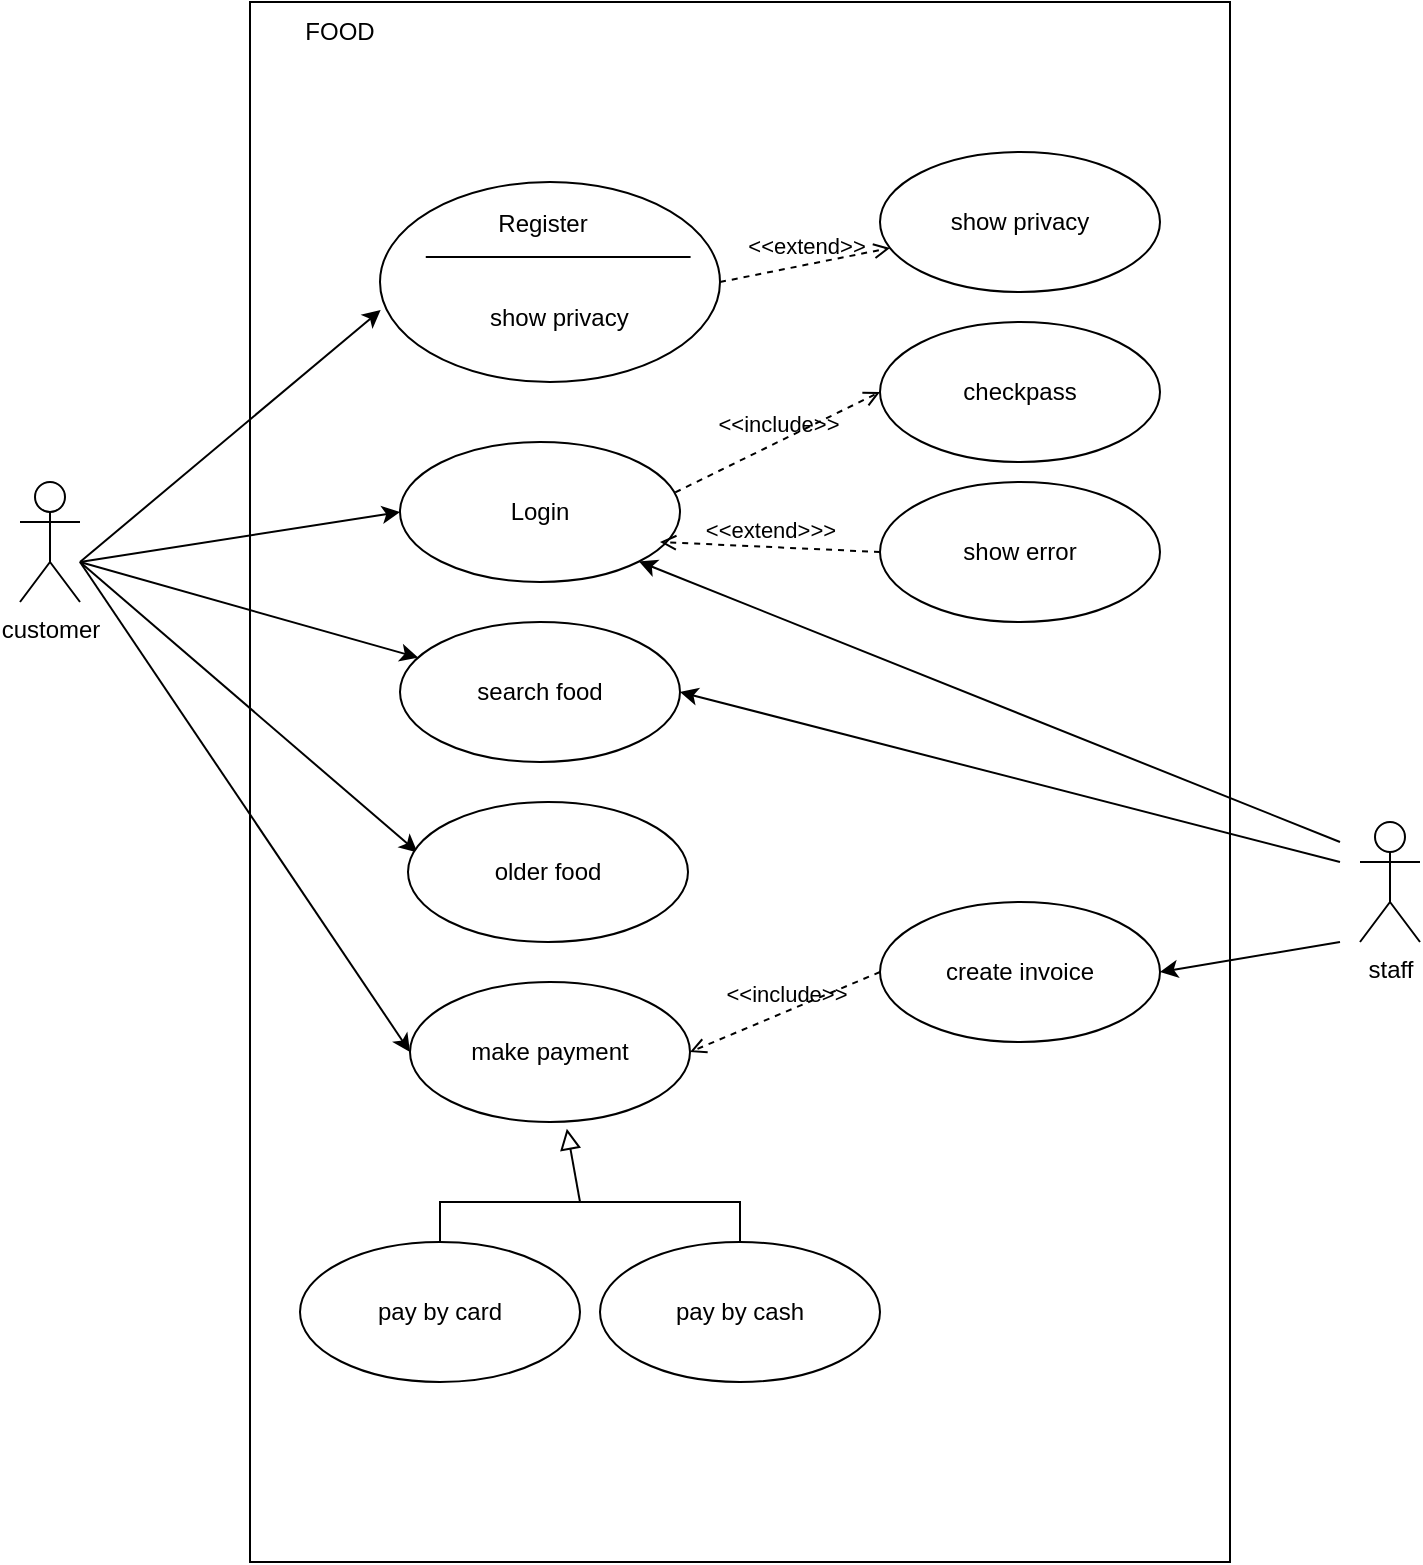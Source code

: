 <mxfile version="21.6.8" type="device">
  <diagram id="s2OB-DU0JTnL9yOqkVyo" name="Page-1">
    <mxGraphModel dx="760" dy="1849" grid="1" gridSize="10" guides="1" tooltips="1" connect="1" arrows="1" fold="1" page="1" pageScale="1" pageWidth="850" pageHeight="1100" math="0" shadow="0">
      <root>
        <mxCell id="0" />
        <mxCell id="1" parent="0" />
        <mxCell id="QtlVg9iiQ1AFf2BtgCd_-3" value="customer" style="shape=umlActor;verticalLabelPosition=bottom;verticalAlign=top;html=1;" parent="1" vertex="1">
          <mxGeometry x="90" y="-670" width="30" height="60" as="geometry" />
        </mxCell>
        <mxCell id="QtlVg9iiQ1AFf2BtgCd_-4" value="staff" style="shape=umlActor;verticalLabelPosition=bottom;verticalAlign=top;html=1;" parent="1" vertex="1">
          <mxGeometry x="760" y="-500" width="30" height="60" as="geometry" />
        </mxCell>
        <mxCell id="QtlVg9iiQ1AFf2BtgCd_-27" value="" style="verticalLabelPosition=bottom;verticalAlign=top;html=1;shape=mxgraph.basic.rect;fillColor2=none;strokeWidth=1;size=20;indent=5;" parent="1" vertex="1">
          <mxGeometry x="205" y="-910" width="490" height="780" as="geometry" />
        </mxCell>
        <mxCell id="QtlVg9iiQ1AFf2BtgCd_-28" value="" style="shape=ellipse;container=1;horizontal=1;horizontalStack=0;resizeParent=1;resizeParentMax=0;resizeLast=0;html=1;dashed=0;collapsible=0;" parent="1" vertex="1">
          <mxGeometry x="270" y="-820" width="170" height="100" as="geometry" />
        </mxCell>
        <mxCell id="QtlVg9iiQ1AFf2BtgCd_-29" value="Register" style="html=1;strokeColor=none;fillColor=none;align=center;verticalAlign=middle;rotatable=0;whiteSpace=wrap;" parent="QtlVg9iiQ1AFf2BtgCd_-28" vertex="1">
          <mxGeometry x="8.173" y="8.33" width="147.115" height="25" as="geometry" />
        </mxCell>
        <mxCell id="QtlVg9iiQ1AFf2BtgCd_-30" value="" style="line;strokeWidth=1;fillColor=none;rotatable=0;labelPosition=right;points=[];portConstraint=eastwest;dashed=0;resizeWidth=1;" parent="QtlVg9iiQ1AFf2BtgCd_-28" vertex="1">
          <mxGeometry x="22.885" y="33.33" width="132.404" height="8.333" as="geometry" />
        </mxCell>
        <mxCell id="QtlVg9iiQ1AFf2BtgCd_-33" value="Login" style="ellipse;whiteSpace=wrap;html=1;" parent="1" vertex="1">
          <mxGeometry x="280" y="-690" width="140" height="70" as="geometry" />
        </mxCell>
        <mxCell id="QtlVg9iiQ1AFf2BtgCd_-35" value="search food" style="ellipse;whiteSpace=wrap;html=1;" parent="1" vertex="1">
          <mxGeometry x="280" y="-600" width="140" height="70" as="geometry" />
        </mxCell>
        <mxCell id="QtlVg9iiQ1AFf2BtgCd_-37" value="make payment" style="ellipse;whiteSpace=wrap;html=1;" parent="1" vertex="1">
          <mxGeometry x="285" y="-420" width="140" height="70" as="geometry" />
        </mxCell>
        <mxCell id="QtlVg9iiQ1AFf2BtgCd_-39" value="checkpass" style="ellipse;whiteSpace=wrap;html=1;" parent="1" vertex="1">
          <mxGeometry x="520" y="-750" width="140" height="70" as="geometry" />
        </mxCell>
        <mxCell id="QtlVg9iiQ1AFf2BtgCd_-40" value="show error" style="ellipse;whiteSpace=wrap;html=1;" parent="1" vertex="1">
          <mxGeometry x="520" y="-670" width="140" height="70" as="geometry" />
        </mxCell>
        <mxCell id="QtlVg9iiQ1AFf2BtgCd_-45" value="pay by cash" style="ellipse;whiteSpace=wrap;html=1;" parent="1" vertex="1">
          <mxGeometry x="380" y="-290" width="140" height="70" as="geometry" />
        </mxCell>
        <mxCell id="QtlVg9iiQ1AFf2BtgCd_-46" value="pay by card" style="ellipse;whiteSpace=wrap;html=1;" parent="1" vertex="1">
          <mxGeometry x="230" y="-290" width="140" height="70" as="geometry" />
        </mxCell>
        <mxCell id="QtlVg9iiQ1AFf2BtgCd_-47" value="show privacy" style="ellipse;whiteSpace=wrap;html=1;" parent="1" vertex="1">
          <mxGeometry x="520" y="-835" width="140" height="70" as="geometry" />
        </mxCell>
        <mxCell id="QtlVg9iiQ1AFf2BtgCd_-32" value="show privacy" style="text;html=1;align=left;verticalAlign=middle;rotatable=0;spacingLeft=25;fillColor=none;strokeColor=none;whiteSpace=wrap;" parent="1" vertex="1">
          <mxGeometry x="298" y="-765" width="112" height="25" as="geometry" />
        </mxCell>
        <mxCell id="QtlVg9iiQ1AFf2BtgCd_-57" value="&amp;lt;&amp;lt;extend&amp;gt;&amp;gt;&amp;gt;" style="endArrow=open;html=1;rounded=0;align=center;verticalAlign=bottom;dashed=1;endFill=0;labelBackgroundColor=none;exitX=0;exitY=0.5;exitDx=0;exitDy=0;" parent="1" source="QtlVg9iiQ1AFf2BtgCd_-40" edge="1">
          <mxGeometry relative="1" as="geometry">
            <mxPoint x="270" y="-570" as="sourcePoint" />
            <mxPoint x="410" y="-640" as="targetPoint" />
            <Array as="points" />
          </mxGeometry>
        </mxCell>
        <mxCell id="QtlVg9iiQ1AFf2BtgCd_-59" value="&amp;lt;&amp;lt;extend&amp;gt;&amp;gt;" style="endArrow=open;html=1;rounded=0;align=center;verticalAlign=bottom;dashed=1;endFill=0;labelBackgroundColor=none;exitX=1;exitY=0.5;exitDx=0;exitDy=0;" parent="1" source="QtlVg9iiQ1AFf2BtgCd_-28" target="QtlVg9iiQ1AFf2BtgCd_-47" edge="1">
          <mxGeometry relative="1" as="geometry">
            <mxPoint x="270" y="-570" as="sourcePoint" />
            <mxPoint x="430" y="-570" as="targetPoint" />
          </mxGeometry>
        </mxCell>
        <mxCell id="QtlVg9iiQ1AFf2BtgCd_-60" value="" style="resizable=0;html=1;align=center;verticalAlign=top;labelBackgroundColor=none;" parent="QtlVg9iiQ1AFf2BtgCd_-59" connectable="0" vertex="1">
          <mxGeometry relative="1" as="geometry" />
        </mxCell>
        <mxCell id="QtlVg9iiQ1AFf2BtgCd_-65" value="" style="endArrow=classic;html=1;rounded=0;endFill=1;" parent="1" target="QtlVg9iiQ1AFf2BtgCd_-35" edge="1">
          <mxGeometry width="50" height="50" relative="1" as="geometry">
            <mxPoint x="120" y="-630" as="sourcePoint" />
            <mxPoint x="160" y="-550" as="targetPoint" />
          </mxGeometry>
        </mxCell>
        <mxCell id="QtlVg9iiQ1AFf2BtgCd_-66" value="" style="endArrow=classic;html=1;rounded=0;entryX=0.002;entryY=0.64;entryDx=0;entryDy=0;entryPerimeter=0;startArrow=none;startFill=0;endFill=1;" parent="1" target="QtlVg9iiQ1AFf2BtgCd_-28" edge="1">
          <mxGeometry width="50" height="50" relative="1" as="geometry">
            <mxPoint x="120" y="-630" as="sourcePoint" />
            <mxPoint x="380" y="-800" as="targetPoint" />
          </mxGeometry>
        </mxCell>
        <mxCell id="QtlVg9iiQ1AFf2BtgCd_-68" value="" style="endArrow=classic;html=1;rounded=0;entryX=0.034;entryY=0.36;entryDx=0;entryDy=0;entryPerimeter=0;endFill=1;" parent="1" target="QtlVg9iiQ1AFf2BtgCd_-36" edge="1">
          <mxGeometry width="50" height="50" relative="1" as="geometry">
            <mxPoint x="120" y="-630" as="sourcePoint" />
            <mxPoint x="380" y="-500" as="targetPoint" />
          </mxGeometry>
        </mxCell>
        <mxCell id="QtlVg9iiQ1AFf2BtgCd_-69" value="" style="endArrow=classic;html=1;rounded=0;entryX=0;entryY=0.5;entryDx=0;entryDy=0;endFill=1;" parent="1" target="QtlVg9iiQ1AFf2BtgCd_-33" edge="1">
          <mxGeometry width="50" height="50" relative="1" as="geometry">
            <mxPoint x="120" y="-630" as="sourcePoint" />
            <mxPoint x="200" y="-665" as="targetPoint" />
          </mxGeometry>
        </mxCell>
        <mxCell id="QtlVg9iiQ1AFf2BtgCd_-70" value="" style="endArrow=none;html=1;rounded=0;exitX=0;exitY=0.5;exitDx=0;exitDy=0;endFill=0;startArrow=classic;startFill=1;" parent="1" source="QtlVg9iiQ1AFf2BtgCd_-37" edge="1">
          <mxGeometry width="50" height="50" relative="1" as="geometry">
            <mxPoint x="110" y="-480" as="sourcePoint" />
            <mxPoint x="120" y="-630" as="targetPoint" />
          </mxGeometry>
        </mxCell>
        <mxCell id="QtlVg9iiQ1AFf2BtgCd_-36" value="older food" style="ellipse;whiteSpace=wrap;html=1;" parent="1" vertex="1">
          <mxGeometry x="284" y="-510" width="140" height="70" as="geometry" />
        </mxCell>
        <mxCell id="QtlVg9iiQ1AFf2BtgCd_-81" value="&amp;lt;&amp;lt;include&amp;gt;&amp;gt;" style="html=1;verticalAlign=bottom;labelBackgroundColor=none;endArrow=open;endFill=0;dashed=1;rounded=0;exitX=0.983;exitY=0.36;exitDx=0;exitDy=0;exitPerimeter=0;entryX=0;entryY=0.5;entryDx=0;entryDy=0;" parent="1" source="QtlVg9iiQ1AFf2BtgCd_-33" target="QtlVg9iiQ1AFf2BtgCd_-39" edge="1">
          <mxGeometry width="160" relative="1" as="geometry">
            <mxPoint x="320" y="-690" as="sourcePoint" />
            <mxPoint x="480" y="-690" as="targetPoint" />
          </mxGeometry>
        </mxCell>
        <mxCell id="QtlVg9iiQ1AFf2BtgCd_-82" value="FOOD" style="text;html=1;strokeColor=none;fillColor=none;align=center;verticalAlign=middle;whiteSpace=wrap;rounded=0;" parent="1" vertex="1">
          <mxGeometry x="220" y="-910" width="60" height="30" as="geometry" />
        </mxCell>
        <mxCell id="QtlVg9iiQ1AFf2BtgCd_-97" value="" style="endArrow=block;html=1;rounded=0;align=center;verticalAlign=bottom;endFill=0;labelBackgroundColor=none;endSize=8;entryX=0.56;entryY=1.048;entryDx=0;entryDy=0;entryPerimeter=0;" parent="1" target="QtlVg9iiQ1AFf2BtgCd_-37" edge="1">
          <mxGeometry relative="1" as="geometry">
            <mxPoint x="370" y="-310" as="sourcePoint" />
            <mxPoint x="440" y="-290" as="targetPoint" />
          </mxGeometry>
        </mxCell>
        <mxCell id="QtlVg9iiQ1AFf2BtgCd_-98" value="" style="resizable=0;html=1;align=center;verticalAlign=top;labelBackgroundColor=none;" parent="QtlVg9iiQ1AFf2BtgCd_-97" connectable="0" vertex="1">
          <mxGeometry relative="1" as="geometry" />
        </mxCell>
        <mxCell id="QtlVg9iiQ1AFf2BtgCd_-100" value="" style="endArrow=none;html=1;rounded=0;exitX=0.5;exitY=0;exitDx=0;exitDy=0;" parent="1" source="QtlVg9iiQ1AFf2BtgCd_-46" target="QtlVg9iiQ1AFf2BtgCd_-45" edge="1">
          <mxGeometry width="50" height="50" relative="1" as="geometry">
            <mxPoint x="340" y="-260" as="sourcePoint" />
            <mxPoint x="390" y="-310" as="targetPoint" />
            <Array as="points">
              <mxPoint x="300" y="-310" />
              <mxPoint x="360" y="-310" />
              <mxPoint x="450" y="-310" />
            </Array>
          </mxGeometry>
        </mxCell>
        <mxCell id="7bDqSxZfphr__RT4-ZCE-4" value="" style="endArrow=classic;html=1;rounded=0;entryX=1;entryY=0.5;entryDx=0;entryDy=0;startArrow=none;startFill=0;endFill=1;" edge="1" parent="1" target="QtlVg9iiQ1AFf2BtgCd_-35">
          <mxGeometry width="50" height="50" relative="1" as="geometry">
            <mxPoint x="750" y="-480" as="sourcePoint" />
            <mxPoint x="610" y="-530" as="targetPoint" />
          </mxGeometry>
        </mxCell>
        <mxCell id="7bDqSxZfphr__RT4-ZCE-5" value="create invoice" style="ellipse;whiteSpace=wrap;html=1;" vertex="1" parent="1">
          <mxGeometry x="520" y="-460" width="140" height="70" as="geometry" />
        </mxCell>
        <mxCell id="7bDqSxZfphr__RT4-ZCE-6" value="" style="endArrow=classic;html=1;rounded=0;entryX=1;entryY=0.5;entryDx=0;entryDy=0;" edge="1" parent="1" target="7bDqSxZfphr__RT4-ZCE-5">
          <mxGeometry width="50" height="50" relative="1" as="geometry">
            <mxPoint x="750" y="-440" as="sourcePoint" />
            <mxPoint x="710" y="-480" as="targetPoint" />
          </mxGeometry>
        </mxCell>
        <mxCell id="7bDqSxZfphr__RT4-ZCE-7" value="&amp;lt;&amp;lt;include&amp;gt;&amp;gt;" style="html=1;verticalAlign=bottom;labelBackgroundColor=none;endArrow=open;endFill=0;dashed=1;rounded=0;exitX=0;exitY=0.5;exitDx=0;exitDy=0;entryX=1;entryY=0.5;entryDx=0;entryDy=0;" edge="1" parent="1" source="7bDqSxZfphr__RT4-ZCE-5" target="QtlVg9iiQ1AFf2BtgCd_-37">
          <mxGeometry width="160" relative="1" as="geometry">
            <mxPoint x="430" y="-450" as="sourcePoint" />
            <mxPoint x="590" y="-450" as="targetPoint" />
          </mxGeometry>
        </mxCell>
        <mxCell id="7bDqSxZfphr__RT4-ZCE-8" value="" style="endArrow=classic;html=1;rounded=0;entryX=1;entryY=1;entryDx=0;entryDy=0;" edge="1" parent="1" target="QtlVg9iiQ1AFf2BtgCd_-33">
          <mxGeometry width="50" height="50" relative="1" as="geometry">
            <mxPoint x="750" y="-490" as="sourcePoint" />
            <mxPoint x="580" y="-470" as="targetPoint" />
          </mxGeometry>
        </mxCell>
      </root>
    </mxGraphModel>
  </diagram>
</mxfile>

